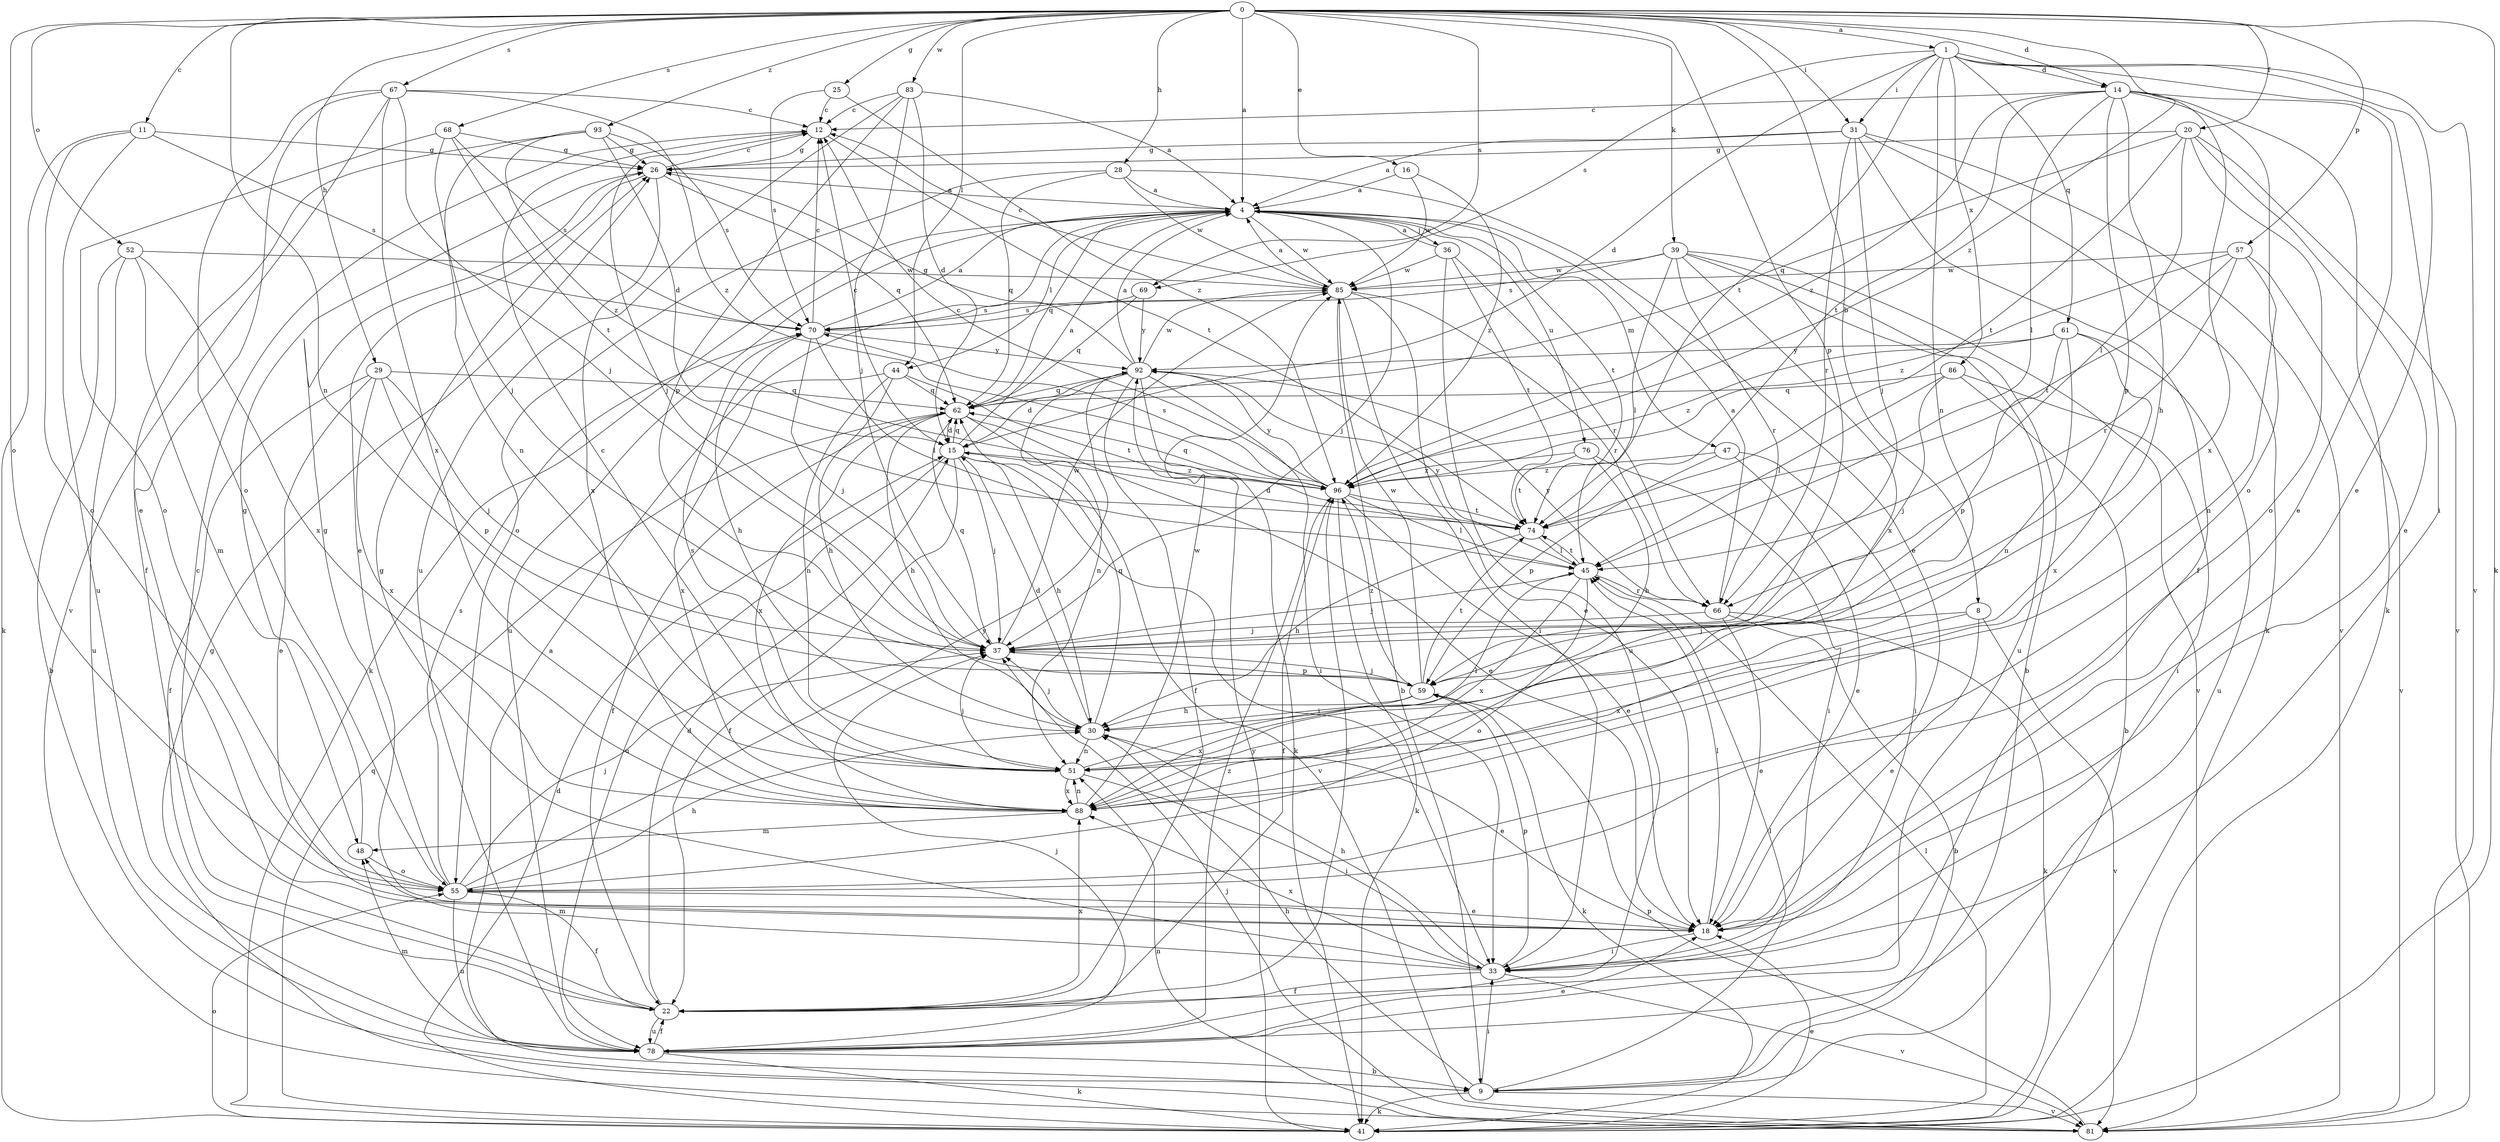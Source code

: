 strict digraph  {
0;
1;
4;
8;
9;
11;
12;
14;
15;
16;
18;
20;
22;
25;
26;
28;
29;
30;
31;
33;
36;
37;
39;
41;
44;
45;
47;
48;
51;
52;
55;
57;
59;
61;
62;
66;
67;
68;
69;
70;
74;
76;
78;
81;
83;
85;
86;
88;
92;
93;
96;
0 -> 1  [label=a];
0 -> 4  [label=a];
0 -> 8  [label=b];
0 -> 11  [label=c];
0 -> 14  [label=d];
0 -> 16  [label=e];
0 -> 20  [label=f];
0 -> 25  [label=g];
0 -> 28  [label=h];
0 -> 29  [label=h];
0 -> 31  [label=i];
0 -> 39  [label=k];
0 -> 41  [label=k];
0 -> 44  [label=l];
0 -> 51  [label=n];
0 -> 52  [label=o];
0 -> 55  [label=o];
0 -> 57  [label=p];
0 -> 59  [label=p];
0 -> 67  [label=s];
0 -> 68  [label=s];
0 -> 69  [label=s];
0 -> 83  [label=w];
0 -> 93  [label=z];
0 -> 96  [label=z];
1 -> 14  [label=d];
1 -> 15  [label=d];
1 -> 18  [label=e];
1 -> 31  [label=i];
1 -> 33  [label=i];
1 -> 51  [label=n];
1 -> 61  [label=q];
1 -> 69  [label=s];
1 -> 74  [label=t];
1 -> 81  [label=v];
1 -> 86  [label=x];
4 -> 36  [label=j];
4 -> 37  [label=j];
4 -> 41  [label=k];
4 -> 44  [label=l];
4 -> 47  [label=m];
4 -> 62  [label=q];
4 -> 74  [label=t];
4 -> 76  [label=u];
4 -> 78  [label=u];
4 -> 85  [label=w];
8 -> 18  [label=e];
8 -> 37  [label=j];
8 -> 81  [label=v];
8 -> 88  [label=x];
9 -> 4  [label=a];
9 -> 30  [label=h];
9 -> 33  [label=i];
9 -> 41  [label=k];
9 -> 45  [label=l];
9 -> 81  [label=v];
11 -> 26  [label=g];
11 -> 41  [label=k];
11 -> 55  [label=o];
11 -> 70  [label=s];
11 -> 78  [label=u];
12 -> 26  [label=g];
12 -> 37  [label=j];
12 -> 74  [label=t];
14 -> 12  [label=c];
14 -> 18  [label=e];
14 -> 30  [label=h];
14 -> 41  [label=k];
14 -> 45  [label=l];
14 -> 55  [label=o];
14 -> 59  [label=p];
14 -> 74  [label=t];
14 -> 88  [label=x];
14 -> 96  [label=z];
15 -> 4  [label=a];
15 -> 12  [label=c];
15 -> 22  [label=f];
15 -> 30  [label=h];
15 -> 33  [label=i];
15 -> 37  [label=j];
15 -> 62  [label=q];
15 -> 78  [label=u];
15 -> 96  [label=z];
16 -> 4  [label=a];
16 -> 85  [label=w];
16 -> 96  [label=z];
18 -> 33  [label=i];
18 -> 45  [label=l];
20 -> 18  [label=e];
20 -> 26  [label=g];
20 -> 45  [label=l];
20 -> 55  [label=o];
20 -> 62  [label=q];
20 -> 74  [label=t];
20 -> 81  [label=v];
22 -> 12  [label=c];
22 -> 15  [label=d];
22 -> 78  [label=u];
22 -> 88  [label=x];
22 -> 96  [label=z];
25 -> 12  [label=c];
25 -> 70  [label=s];
25 -> 96  [label=z];
26 -> 4  [label=a];
26 -> 12  [label=c];
26 -> 18  [label=e];
26 -> 62  [label=q];
26 -> 88  [label=x];
28 -> 4  [label=a];
28 -> 18  [label=e];
28 -> 55  [label=o];
28 -> 62  [label=q];
28 -> 85  [label=w];
29 -> 18  [label=e];
29 -> 22  [label=f];
29 -> 37  [label=j];
29 -> 59  [label=p];
29 -> 62  [label=q];
29 -> 88  [label=x];
30 -> 15  [label=d];
30 -> 18  [label=e];
30 -> 37  [label=j];
30 -> 51  [label=n];
30 -> 62  [label=q];
31 -> 4  [label=a];
31 -> 22  [label=f];
31 -> 26  [label=g];
31 -> 37  [label=j];
31 -> 41  [label=k];
31 -> 66  [label=r];
31 -> 81  [label=v];
33 -> 22  [label=f];
33 -> 26  [label=g];
33 -> 30  [label=h];
33 -> 48  [label=m];
33 -> 59  [label=p];
33 -> 81  [label=v];
33 -> 88  [label=x];
36 -> 4  [label=a];
36 -> 66  [label=r];
36 -> 74  [label=t];
36 -> 78  [label=u];
36 -> 85  [label=w];
37 -> 59  [label=p];
37 -> 62  [label=q];
37 -> 85  [label=w];
39 -> 9  [label=b];
39 -> 45  [label=l];
39 -> 66  [label=r];
39 -> 70  [label=s];
39 -> 78  [label=u];
39 -> 81  [label=v];
39 -> 85  [label=w];
39 -> 88  [label=x];
41 -> 15  [label=d];
41 -> 18  [label=e];
41 -> 45  [label=l];
41 -> 55  [label=o];
41 -> 62  [label=q];
41 -> 92  [label=y];
44 -> 30  [label=h];
44 -> 51  [label=n];
44 -> 62  [label=q];
44 -> 74  [label=t];
44 -> 88  [label=x];
45 -> 37  [label=j];
45 -> 55  [label=o];
45 -> 66  [label=r];
45 -> 74  [label=t];
45 -> 88  [label=x];
45 -> 92  [label=y];
47 -> 18  [label=e];
47 -> 33  [label=i];
47 -> 59  [label=p];
47 -> 96  [label=z];
48 -> 26  [label=g];
48 -> 55  [label=o];
51 -> 12  [label=c];
51 -> 33  [label=i];
51 -> 37  [label=j];
51 -> 45  [label=l];
51 -> 70  [label=s];
51 -> 88  [label=x];
52 -> 9  [label=b];
52 -> 48  [label=m];
52 -> 78  [label=u];
52 -> 85  [label=w];
52 -> 88  [label=x];
55 -> 18  [label=e];
55 -> 22  [label=f];
55 -> 26  [label=g];
55 -> 30  [label=h];
55 -> 37  [label=j];
55 -> 70  [label=s];
55 -> 78  [label=u];
55 -> 92  [label=y];
57 -> 51  [label=n];
57 -> 66  [label=r];
57 -> 74  [label=t];
57 -> 81  [label=v];
57 -> 85  [label=w];
57 -> 96  [label=z];
59 -> 30  [label=h];
59 -> 37  [label=j];
59 -> 41  [label=k];
59 -> 74  [label=t];
59 -> 85  [label=w];
59 -> 88  [label=x];
59 -> 96  [label=z];
61 -> 51  [label=n];
61 -> 59  [label=p];
61 -> 78  [label=u];
61 -> 88  [label=x];
61 -> 92  [label=y];
61 -> 96  [label=z];
62 -> 15  [label=d];
62 -> 18  [label=e];
62 -> 22  [label=f];
62 -> 30  [label=h];
62 -> 81  [label=v];
62 -> 88  [label=x];
66 -> 4  [label=a];
66 -> 9  [label=b];
66 -> 18  [label=e];
66 -> 37  [label=j];
66 -> 41  [label=k];
66 -> 92  [label=y];
67 -> 12  [label=c];
67 -> 18  [label=e];
67 -> 37  [label=j];
67 -> 55  [label=o];
67 -> 81  [label=v];
67 -> 88  [label=x];
67 -> 96  [label=z];
68 -> 26  [label=g];
68 -> 37  [label=j];
68 -> 55  [label=o];
68 -> 70  [label=s];
68 -> 74  [label=t];
69 -> 62  [label=q];
69 -> 70  [label=s];
69 -> 92  [label=y];
70 -> 4  [label=a];
70 -> 12  [label=c];
70 -> 30  [label=h];
70 -> 37  [label=j];
70 -> 45  [label=l];
70 -> 92  [label=y];
74 -> 15  [label=d];
74 -> 30  [label=h];
74 -> 45  [label=l];
76 -> 30  [label=h];
76 -> 33  [label=i];
76 -> 74  [label=t];
76 -> 96  [label=z];
78 -> 9  [label=b];
78 -> 18  [label=e];
78 -> 22  [label=f];
78 -> 37  [label=j];
78 -> 41  [label=k];
78 -> 48  [label=m];
78 -> 96  [label=z];
81 -> 26  [label=g];
81 -> 37  [label=j];
81 -> 51  [label=n];
81 -> 59  [label=p];
83 -> 4  [label=a];
83 -> 12  [label=c];
83 -> 15  [label=d];
83 -> 37  [label=j];
83 -> 59  [label=p];
83 -> 78  [label=u];
85 -> 4  [label=a];
85 -> 9  [label=b];
85 -> 12  [label=c];
85 -> 18  [label=e];
85 -> 33  [label=i];
85 -> 66  [label=r];
85 -> 70  [label=s];
86 -> 9  [label=b];
86 -> 33  [label=i];
86 -> 37  [label=j];
86 -> 45  [label=l];
86 -> 62  [label=q];
88 -> 48  [label=m];
88 -> 51  [label=n];
88 -> 85  [label=w];
92 -> 4  [label=a];
92 -> 15  [label=d];
92 -> 22  [label=f];
92 -> 26  [label=g];
92 -> 33  [label=i];
92 -> 41  [label=k];
92 -> 51  [label=n];
92 -> 62  [label=q];
92 -> 85  [label=w];
93 -> 15  [label=d];
93 -> 22  [label=f];
93 -> 26  [label=g];
93 -> 51  [label=n];
93 -> 70  [label=s];
93 -> 96  [label=z];
96 -> 12  [label=c];
96 -> 18  [label=e];
96 -> 22  [label=f];
96 -> 41  [label=k];
96 -> 45  [label=l];
96 -> 62  [label=q];
96 -> 70  [label=s];
96 -> 74  [label=t];
96 -> 92  [label=y];
}
